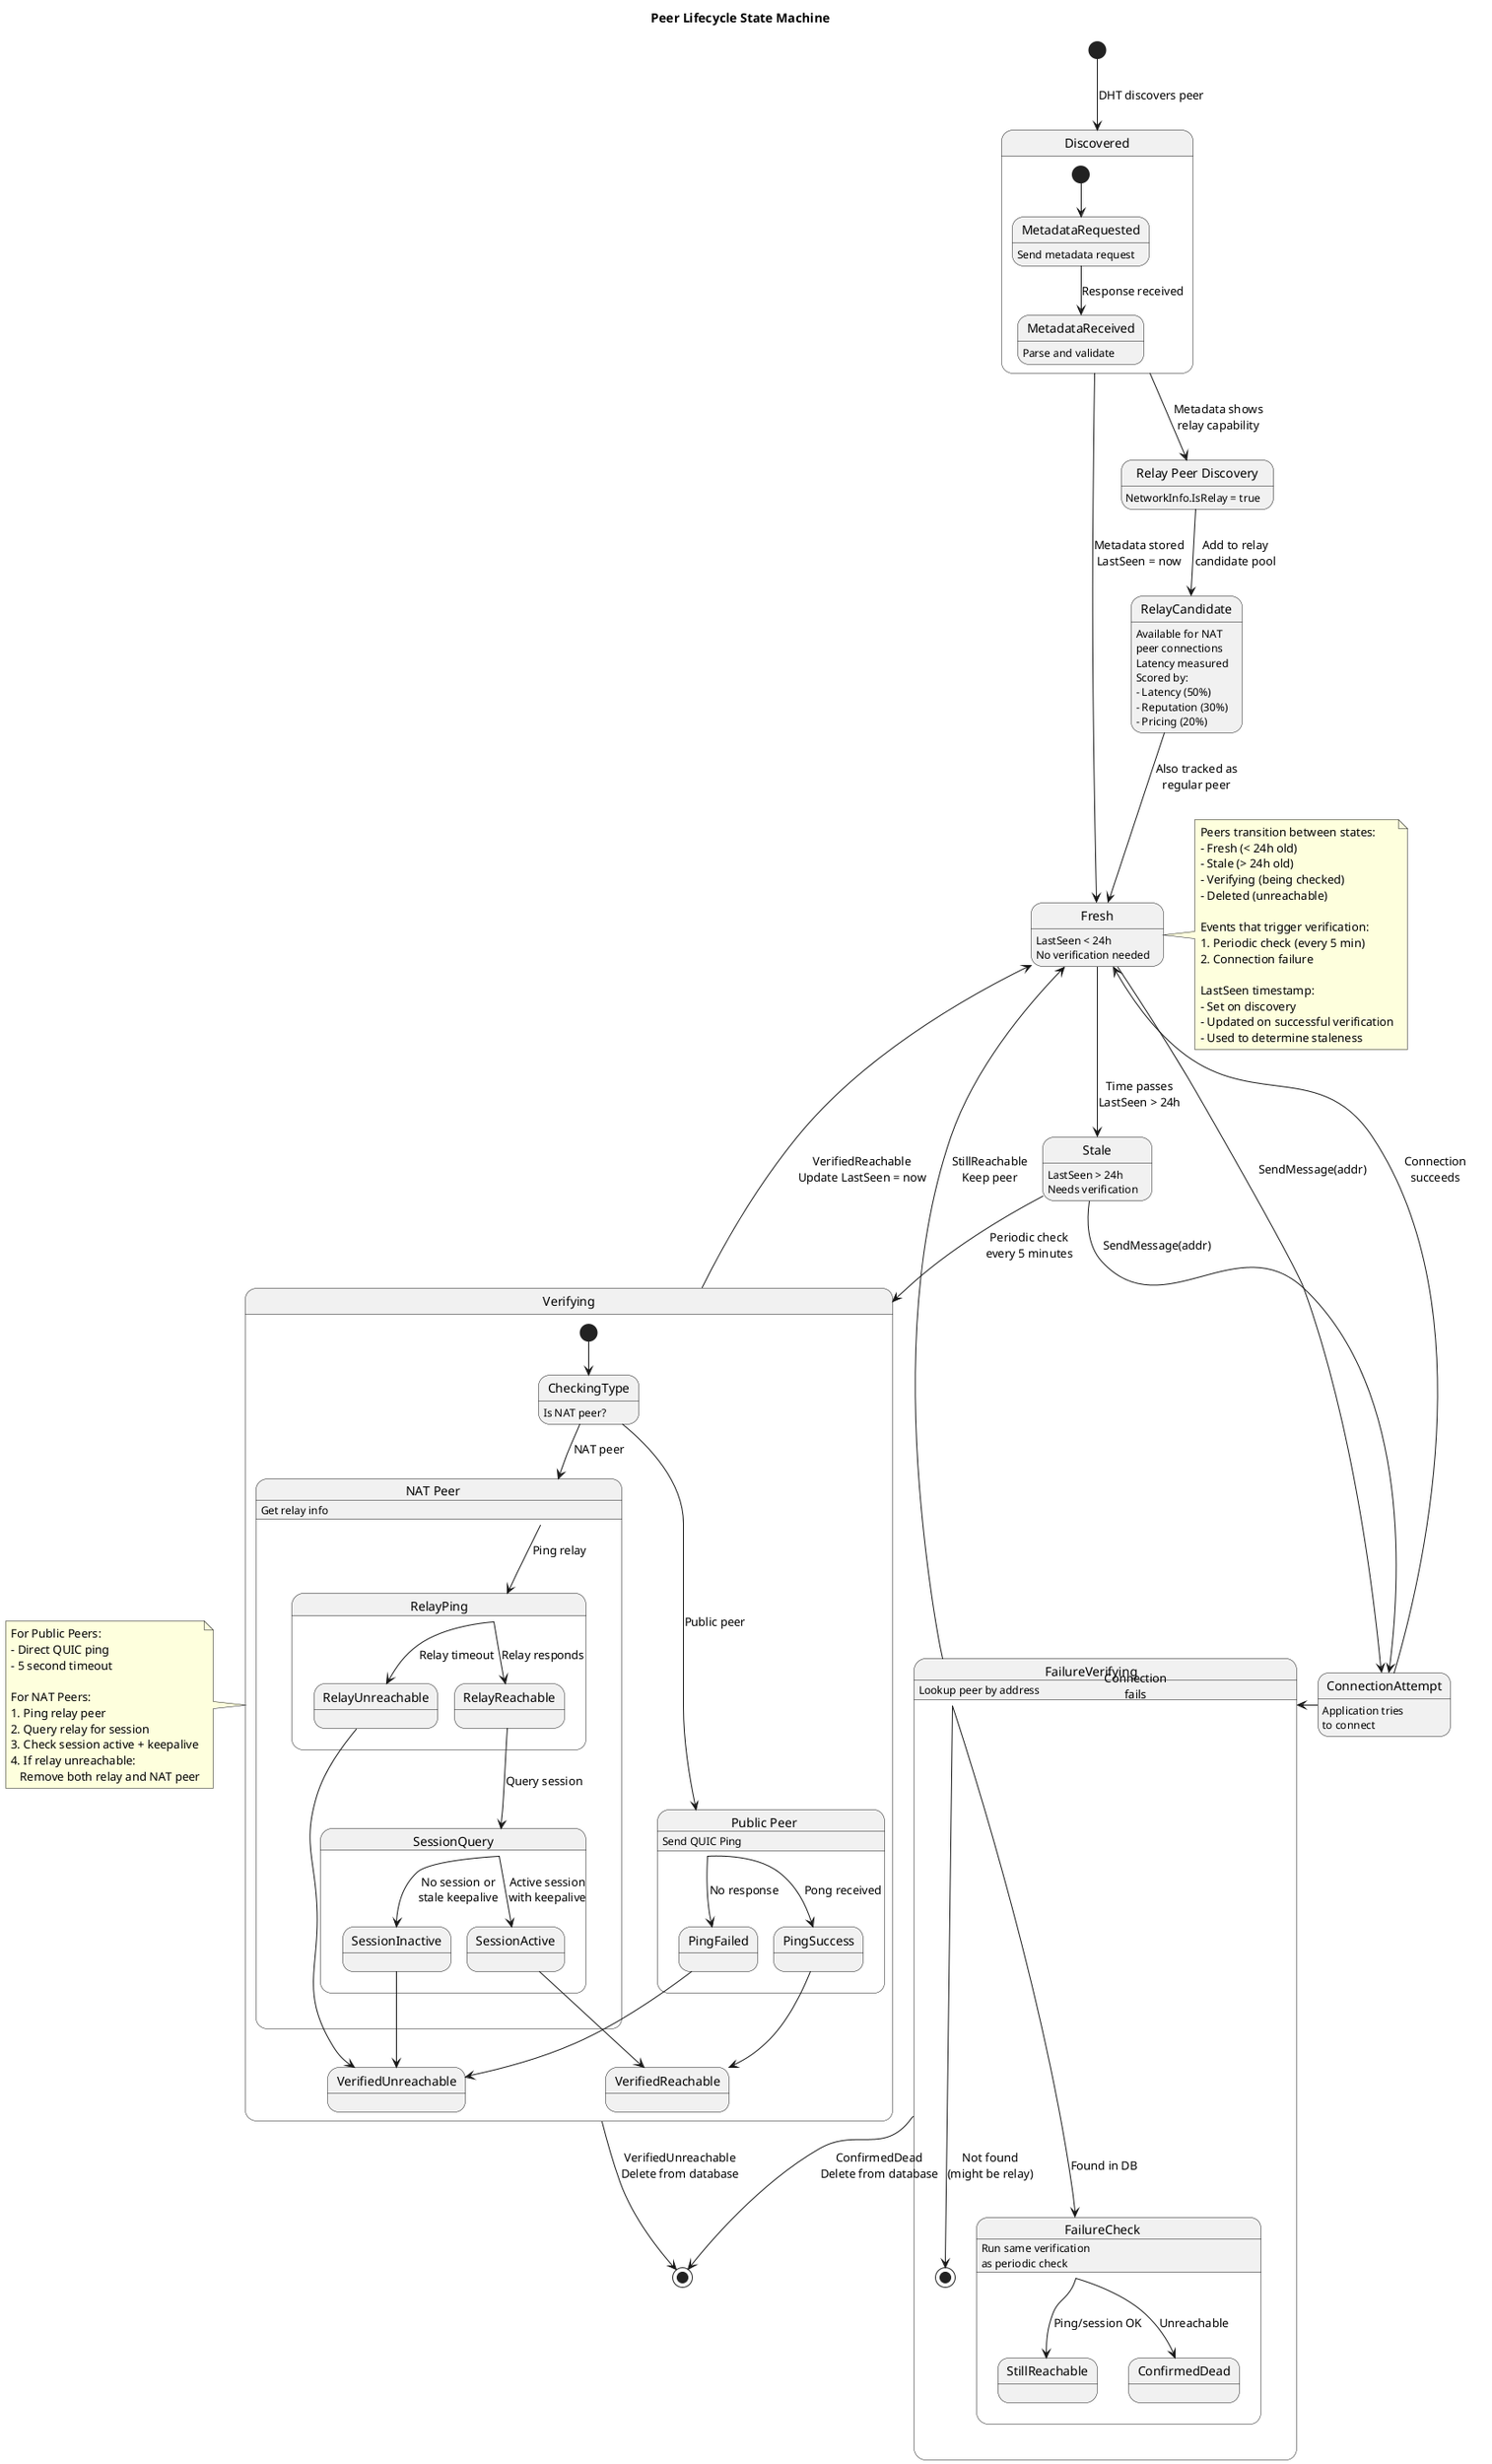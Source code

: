 @startuml peer-lifecycle-state-machine
title Peer Lifecycle State Machine

[*] --> Discovered : DHT discovers peer

state Discovered {
    [*] --> MetadataRequested
    MetadataRequested : Send metadata request
    MetadataRequested --> MetadataReceived : Response received
    MetadataReceived : Parse and validate
}

Discovered --> Fresh : Metadata stored\nLastSeen = now

state Fresh {
    Fresh : LastSeen < 24h
    Fresh : No verification needed
}

Fresh --> Stale : Time passes\nLastSeen > 24h

state Stale {
    Stale : LastSeen > 24h
    Stale : Needs verification
}

Stale --> Verifying : Periodic check\nevery 5 minutes

state Verifying {
    [*] --> CheckingType
    CheckingType : Is NAT peer?

    state "Public Peer" as Public {
        Public : Send QUIC Ping
        Public --> PingSuccess : Pong received
        Public --> PingFailed : No response
    }

    state "NAT Peer" as NATPeer {
        NATPeer : Get relay info
        NATPeer --> RelayPing : Ping relay

        state RelayPing {
            RelayPing --> RelayReachable : Relay responds
            RelayPing --> RelayUnreachable : Relay timeout
        }

        RelayReachable --> SessionQuery : Query session

        state SessionQuery {
            SessionQuery --> SessionActive : Active session\nwith keepalive
            SessionQuery --> SessionInactive : No session or\nstale keepalive
        }
    }

    CheckingType --> Public : Public peer
    CheckingType --> NATPeer : NAT peer

    PingSuccess --> VerifiedReachable
    SessionActive --> VerifiedReachable

    PingFailed --> VerifiedUnreachable
    SessionInactive --> VerifiedUnreachable
    RelayUnreachable --> VerifiedUnreachable
}

Verifying --> Fresh : VerifiedReachable\nUpdate LastSeen = now

Verifying --> [*] : VerifiedUnreachable\nDelete from database

state ConnectionAttempt {
    ConnectionAttempt : Application tries\nto connect
}

Fresh --> ConnectionAttempt : SendMessage(addr)
Stale --> ConnectionAttempt : SendMessage(addr)

ConnectionAttempt --> Fresh : Connection\nsucceeds

ConnectionAttempt --> FailureVerifying : Connection\nfails

state FailureVerifying {
    FailureVerifying : Lookup peer by address
    FailureVerifying --> FailureCheck : Found in DB
    FailureVerifying --> [*] : Not found\n(might be relay)

    state FailureCheck {
        FailureCheck : Run same verification\nas periodic check
        FailureCheck --> StillReachable : Ping/session OK
        FailureCheck --> ConfirmedDead : Unreachable
    }
}

FailureVerifying --> Fresh : StillReachable\nKeep peer

FailureVerifying --> [*] : ConfirmedDead\nDelete from database

state "Relay Peer Discovery" as RelayDiscovery {
    RelayDiscovery : NetworkInfo.IsRelay = true
}

Discovered --> RelayDiscovery : Metadata shows\nrelay capability

RelayDiscovery --> RelayCandidate : Add to relay\ncandidate pool

state RelayCandidate {
    RelayCandidate : Available for NAT\npeer connections
    RelayCandidate : Latency measured
    RelayCandidate : Scored by:\n- Latency (50%)
    RelayCandidate : - Reputation (30%)
    RelayCandidate : - Pricing (20%)
}

RelayCandidate --> Fresh : Also tracked as\nregular peer

note right of Fresh
    Peers transition between states:
    - Fresh (< 24h old)
    - Stale (> 24h old)
    - Verifying (being checked)
    - Deleted (unreachable)

    Events that trigger verification:
    1. Periodic check (every 5 min)
    2. Connection failure

    LastSeen timestamp:
    - Set on discovery
    - Updated on successful verification
    - Used to determine staleness
end note

note left of Verifying
    For Public Peers:
    - Direct QUIC ping
    - 5 second timeout

    For NAT Peers:
    1. Ping relay peer
    2. Query relay for session
    3. Check session active + keepalive
    4. If relay unreachable:
       Remove both relay and NAT peer
end note

@enduml
